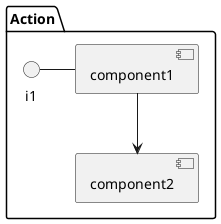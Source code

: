 @startuml

package "Action" {
component component1
component component2
interface i1

}
i1 - component1
component1 --> component2
@enduml
